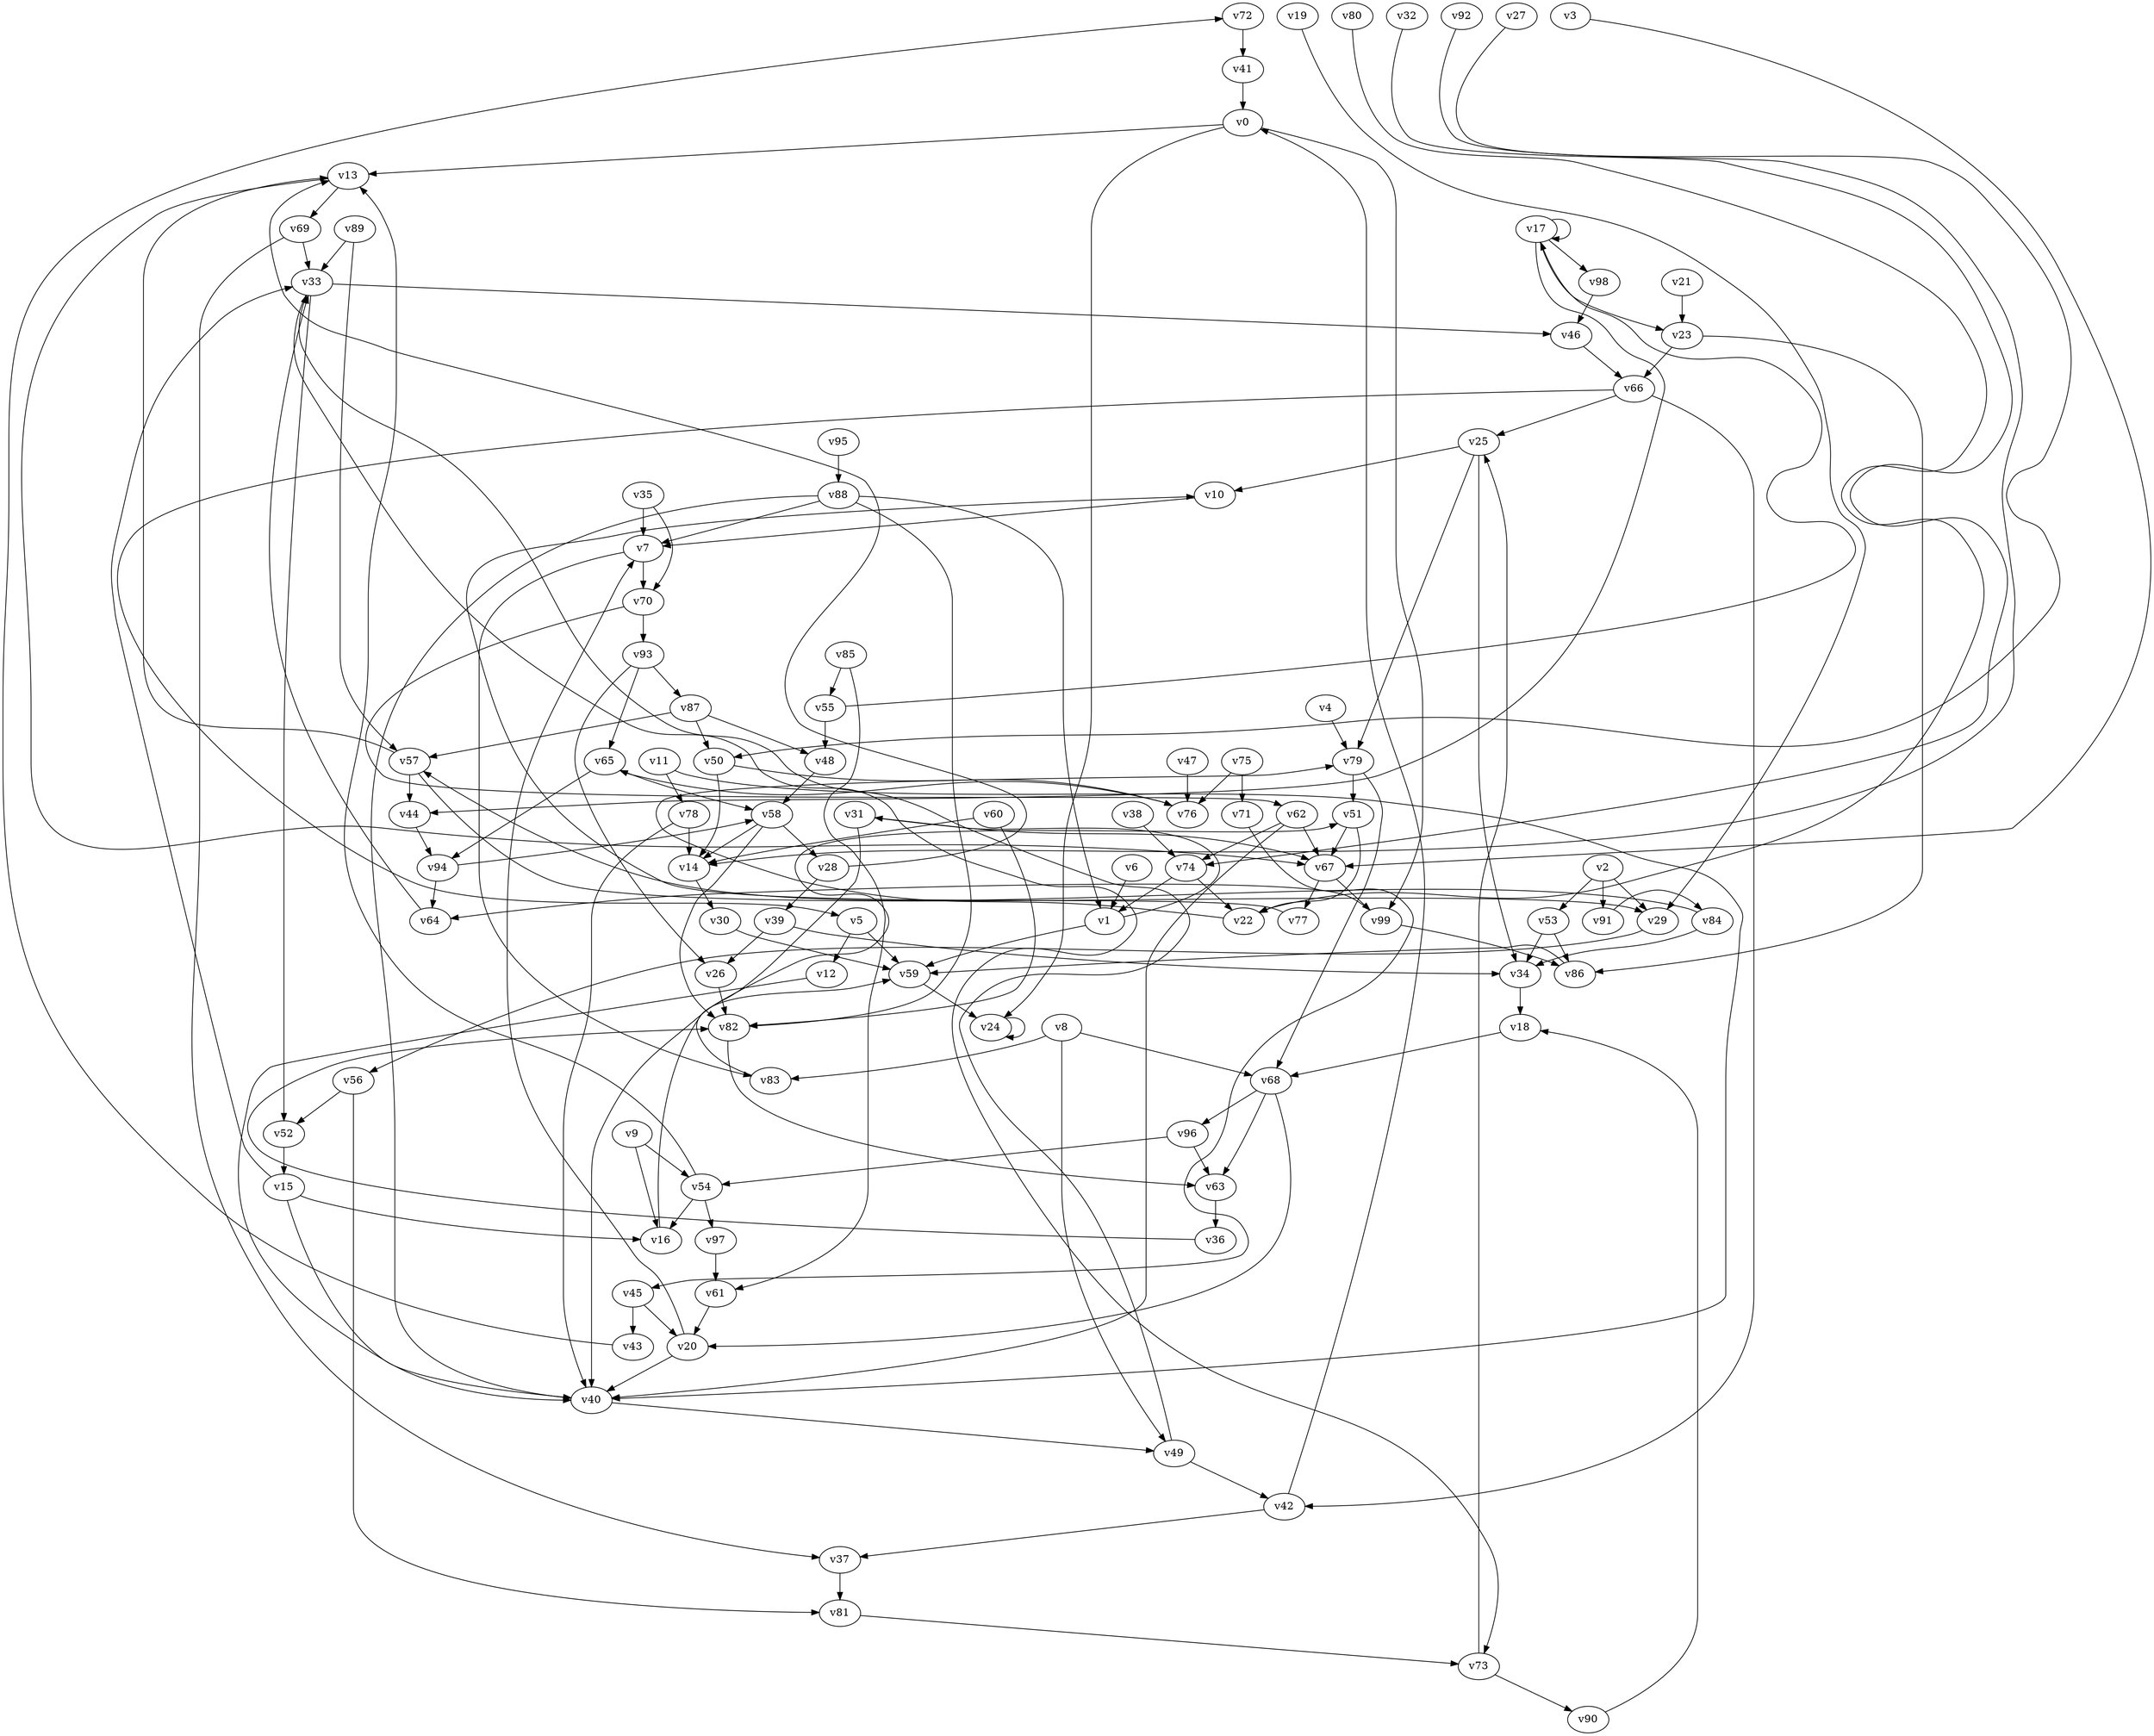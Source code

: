 // Benchmark game 138 - 100 vertices
// time_bound: 47
// targets: v89
digraph G {
    v0 [name="v0", player=1];
    v1 [name="v1", player=0];
    v2 [name="v2", player=0];
    v3 [name="v3", player=0];
    v4 [name="v4", player=1];
    v5 [name="v5", player=0];
    v6 [name="v6", player=0];
    v7 [name="v7", player=0];
    v8 [name="v8", player=0];
    v9 [name="v9", player=1];
    v10 [name="v10", player=1];
    v11 [name="v11", player=0];
    v12 [name="v12", player=0];
    v13 [name="v13", player=1];
    v14 [name="v14", player=1];
    v15 [name="v15", player=0];
    v16 [name="v16", player=0];
    v17 [name="v17", player=0];
    v18 [name="v18", player=1];
    v19 [name="v19", player=0];
    v20 [name="v20", player=0];
    v21 [name="v21", player=1];
    v22 [name="v22", player=0];
    v23 [name="v23", player=1];
    v24 [name="v24", player=0];
    v25 [name="v25", player=1];
    v26 [name="v26", player=0];
    v27 [name="v27", player=0];
    v28 [name="v28", player=0];
    v29 [name="v29", player=1];
    v30 [name="v30", player=1];
    v31 [name="v31", player=0];
    v32 [name="v32", player=1];
    v33 [name="v33", player=0];
    v34 [name="v34", player=1];
    v35 [name="v35", player=1];
    v36 [name="v36", player=0];
    v37 [name="v37", player=1];
    v38 [name="v38", player=1];
    v39 [name="v39", player=1];
    v40 [name="v40", player=0];
    v41 [name="v41", player=0];
    v42 [name="v42", player=1];
    v43 [name="v43", player=0];
    v44 [name="v44", player=1];
    v45 [name="v45", player=0];
    v46 [name="v46", player=1];
    v47 [name="v47", player=0];
    v48 [name="v48", player=0];
    v49 [name="v49", player=1];
    v50 [name="v50", player=1];
    v51 [name="v51", player=0];
    v52 [name="v52", player=1];
    v53 [name="v53", player=0];
    v54 [name="v54", player=1];
    v55 [name="v55", player=1];
    v56 [name="v56", player=0];
    v57 [name="v57", player=1];
    v58 [name="v58", player=0];
    v59 [name="v59", player=0];
    v60 [name="v60", player=0];
    v61 [name="v61", player=1];
    v62 [name="v62", player=1];
    v63 [name="v63", player=1];
    v64 [name="v64", player=0];
    v65 [name="v65", player=0];
    v66 [name="v66", player=1];
    v67 [name="v67", player=0];
    v68 [name="v68", player=1];
    v69 [name="v69", player=1];
    v70 [name="v70", player=0];
    v71 [name="v71", player=1];
    v72 [name="v72", player=1];
    v73 [name="v73", player=0];
    v74 [name="v74", player=1];
    v75 [name="v75", player=1];
    v76 [name="v76", player=0];
    v77 [name="v77", player=0];
    v78 [name="v78", player=1];
    v79 [name="v79", player=1];
    v80 [name="v80", player=1];
    v81 [name="v81", player=1];
    v82 [name="v82", player=0];
    v83 [name="v83", player=1];
    v84 [name="v84", player=0];
    v85 [name="v85", player=1];
    v86 [name="v86", player=1];
    v87 [name="v87", player=1];
    v88 [name="v88", player=1];
    v89 [name="v89", player=1, target=1];
    v90 [name="v90", player=1];
    v91 [name="v91", player=0];
    v92 [name="v92", player=1];
    v93 [name="v93", player=0];
    v94 [name="v94", player=0];
    v95 [name="v95", player=1];
    v96 [name="v96", player=0];
    v97 [name="v97", player=0];
    v98 [name="v98", player=1];
    v99 [name="v99", player=0];

    v0 -> v99;
    v1 -> v31 [constraint="t >= 3"];
    v2 -> v29;
    v3 -> v67 [constraint="t mod 2 == 1"];
    v4 -> v79;
    v5 -> v59;
    v6 -> v1;
    v7 -> v83;
    v8 -> v49;
    v9 -> v54;
    v10 -> v7;
    v11 -> v40 [constraint="t mod 5 == 2"];
    v12 -> v40 [constraint="t < 9"];
    v13 -> v67 [constraint="t < 9"];
    v14 -> v30;
    v15 -> v33 [constraint="t mod 3 == 1"];
    v16 -> v51 [constraint="t >= 5"];
    v17 -> v44 [constraint="t mod 2 == 0"];
    v18 -> v68;
    v19 -> v29 [constraint="t mod 4 == 0"];
    v20 -> v40;
    v21 -> v23;
    v22 -> v79 [constraint="t < 12"];
    v23 -> v86;
    v24 -> v24;
    v25 -> v79;
    v26 -> v82;
    v27 -> v50 [constraint="t >= 2"];
    v28 -> v13 [constraint="t mod 5 == 4"];
    v29 -> v56 [constraint="t mod 5 == 4"];
    v30 -> v59;
    v31 -> v67;
    v32 -> v74 [constraint="t >= 1"];
    v33 -> v73 [constraint="t < 12"];
    v34 -> v18;
    v35 -> v70 [constraint="t >= 5"];
    v36 -> v82 [constraint="t < 7"];
    v37 -> v81;
    v38 -> v74;
    v39 -> v34;
    v40 -> v49;
    v41 -> v0;
    v42 -> v0;
    v43 -> v72 [constraint="t >= 3"];
    v44 -> v94;
    v45 -> v20;
    v46 -> v66;
    v47 -> v76;
    v48 -> v58;
    v49 -> v33 [constraint="t mod 2 == 1"];
    v50 -> v14;
    v51 -> v22;
    v52 -> v15;
    v53 -> v86;
    v54 -> v13;
    v55 -> v17 [constraint="t < 14"];
    v56 -> v81;
    v57 -> v29 [constraint="t >= 3"];
    v58 -> v28;
    v59 -> v24;
    v60 -> v14;
    v61 -> v20;
    v62 -> v67;
    v63 -> v36;
    v64 -> v33;
    v65 -> v94;
    v66 -> v5 [constraint="t >= 2"];
    v67 -> v99;
    v68 -> v96;
    v69 -> v37;
    v70 -> v62 [constraint="t < 11"];
    v71 -> v45 [constraint="t < 6"];
    v72 -> v41;
    v73 -> v90;
    v74 -> v1;
    v75 -> v71;
    v76 -> v65 [constraint="t mod 3 == 0"];
    v77 -> v10 [constraint="t >= 1"];
    v78 -> v40;
    v79 -> v51;
    v80 -> v22 [constraint="t mod 5 == 3"];
    v81 -> v73;
    v82 -> v63;
    v83 -> v59 [constraint="t mod 5 == 4"];
    v84 -> v57 [constraint="t >= 1"];
    v85 -> v55;
    v86 -> v59 [constraint="t < 13"];
    v87 -> v57;
    v88 -> v82;
    v89 -> v33;
    v90 -> v18;
    v91 -> v84 [constraint="t mod 4 == 0"];
    v92 -> v14 [constraint="t mod 2 == 1"];
    v93 -> v65 [constraint="t >= 3"];
    v94 -> v58 [constraint="t mod 2 == 0"];
    v95 -> v88;
    v96 -> v54;
    v97 -> v61;
    v98 -> v46;
    v99 -> v64 [constraint="t mod 3 == 1"];
    v2 -> v53;
    v8 -> v83;
    v89 -> v57;
    v9 -> v16;
    v45 -> v43;
    v88 -> v7;
    v57 -> v44;
    v69 -> v33;
    v73 -> v25;
    v78 -> v14;
    v85 -> v61;
    v68 -> v20;
    v53 -> v34;
    v7 -> v70;
    v25 -> v34;
    v84 -> v34;
    v39 -> v26;
    v35 -> v7;
    v23 -> v66;
    v66 -> v42;
    v88 -> v40;
    v75 -> v76;
    v65 -> v58;
    v57 -> v13;
    v62 -> v40;
    v55 -> v48;
    v93 -> v87;
    v31 -> v40;
    v62 -> v74;
    v0 -> v24;
    v94 -> v64;
    v8 -> v68;
    v54 -> v97;
    v66 -> v25;
    v20 -> v7;
    v1 -> v59;
    v93 -> v26;
    v70 -> v93;
    v87 -> v50;
    v42 -> v37;
    v0 -> v13;
    v15 -> v16;
    v50 -> v76;
    v74 -> v22;
    v67 -> v77;
    v58 -> v82;
    v17 -> v17;
    v56 -> v52;
    v11 -> v78;
    v99 -> v86;
    v28 -> v39;
    v68 -> v63;
    v60 -> v82;
    v87 -> v48;
    v5 -> v12;
    v2 -> v91;
    v79 -> v68;
    v54 -> v16;
    v33 -> v46;
    v25 -> v10;
    v15 -> v40;
    v96 -> v63;
    v13 -> v69;
    v17 -> v98;
    v49 -> v42;
    v17 -> v23;
    v58 -> v14;
    v88 -> v1;
    v51 -> v67;
    v33 -> v52;
}
